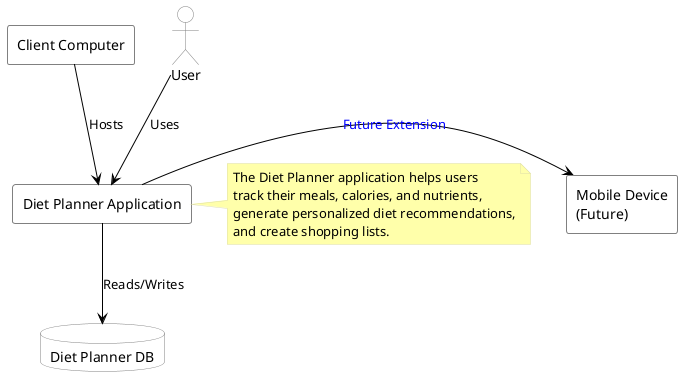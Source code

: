 @startuml "Diet Planner Context Diagram"
skinparam backgroundColor white
skinparam defaultFontName Arial
skinparam ArrowColor black
skinparam RectangleBorderColor gray

' Actor
actor "User" as user

' External systems
rectangle "Client Computer" as client #white {
}

rectangle "Diet Planner Application" as app #white {
}

database "Diet Planner DB" as db

rectangle "Mobile Device\n(Future)" as mobile #white {
}

' Relationships
user -down-> app : Uses
client -down-> app : Hosts
app -down-> db : Reads/Writes
app -right--> mobile : <color:blue>Future Extension</color>

' Note
note right of app
  The Diet Planner application helps users
  track their meals, calories, and nutrients,
  generate personalized diet recommendations,
  and create shopping lists.
end note

' Styling tweaks
skinparam rectangle {
  BorderThickness 1
  Shadowing false
}

skinparam database {
  BorderColor gray
  BackgroundColor white
}

skinparam note {
  BackgroundColor #FFFFAA
  BorderColor #DDDDAA
}

skinparam actor {
  BackgroundColor white
  BorderColor gray
}
@enduml